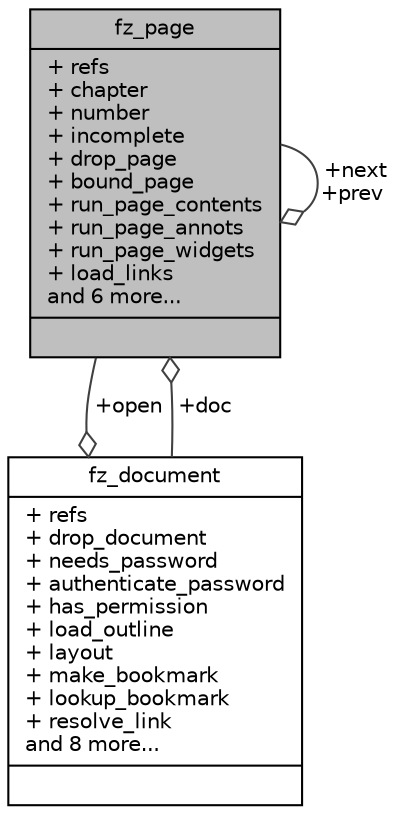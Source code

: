 digraph "fz_page"
{
 // LATEX_PDF_SIZE
  edge [fontname="Helvetica",fontsize="10",labelfontname="Helvetica",labelfontsize="10"];
  node [fontname="Helvetica",fontsize="10",shape=record];
  Node1 [label="{fz_page\n|+ refs\l+ chapter\l+ number\l+ incomplete\l+ drop_page\l+ bound_page\l+ run_page_contents\l+ run_page_annots\l+ run_page_widgets\l+ load_links\land 6 more...\l|}",height=0.2,width=0.4,color="black", fillcolor="grey75", style="filled", fontcolor="black",tooltip=" "];
  Node2 -> Node1 [color="grey25",fontsize="10",style="solid",label=" +doc" ,arrowhead="odiamond",fontname="Helvetica"];
  Node2 [label="{fz_document\n|+ refs\l+ drop_document\l+ needs_password\l+ authenticate_password\l+ has_permission\l+ load_outline\l+ layout\l+ make_bookmark\l+ lookup_bookmark\l+ resolve_link\land 8 more...\l|}",height=0.2,width=0.4,color="black", fillcolor="white", style="filled",URL="$structfz__document.html",tooltip=" "];
  Node1 -> Node2 [color="grey25",fontsize="10",style="solid",label=" +open" ,arrowhead="odiamond",fontname="Helvetica"];
  Node1 -> Node1 [color="grey25",fontsize="10",style="solid",label=" +next\n+prev" ,arrowhead="odiamond",fontname="Helvetica"];
}
